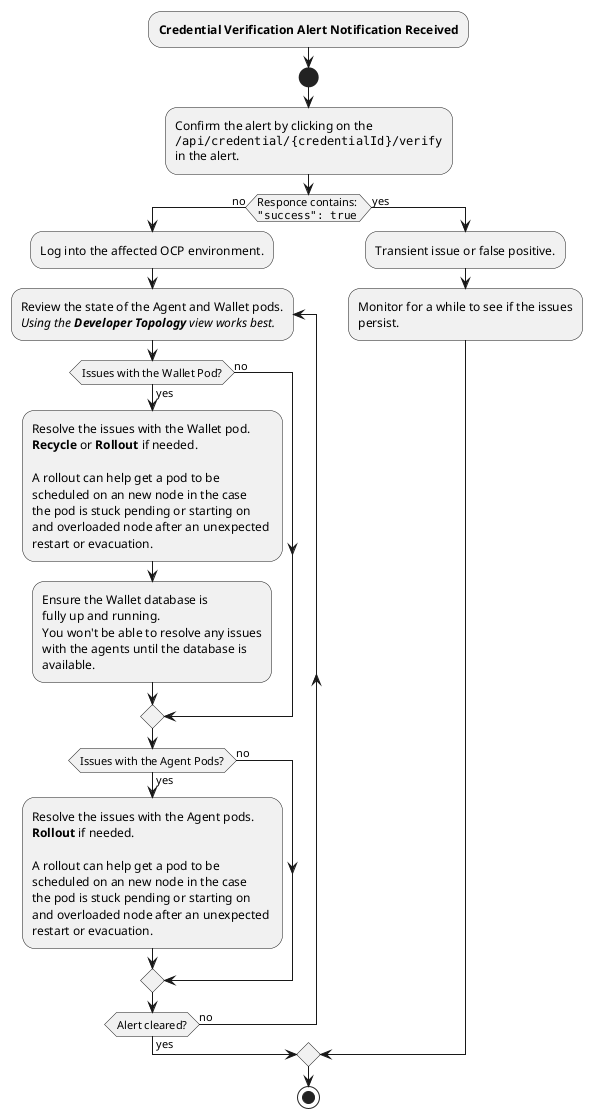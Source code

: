 @startuml

:**Credential Verification Alert Notification Received**;
start
:Confirm the alert by clicking on the 
""/api/credential/{credentialId}/verify""
in the alert.;
if (Responce contains: \n"""success": true"") then (no)
  :Log into the affected OCP environment.;
  repeat :Review the state of the Agent and Wallet pods.\n//Using the **Developer Topology** view works best.//;
    if(Issues with the Wallet Pod?) then (yes)
      :Resolve the issues with the Wallet pod.
      **Recycle** or **Rollout** if needed.

      A rollout can help get a pod to be
      scheduled on an new node in the case 
      the pod is stuck pending or starting on
      and overloaded node after an unexpected 
      restart or evacuation.;
      :Ensure the Wallet database is
      fully up and running.
      You won't be able to resolve any issues
      with the agents until the database is
      available.;
    else (no)
    endif
    if(Issues with the Agent Pods?) then (yes)
      :Resolve the issues with the Agent pods.
      **Rollout** if needed.
      
      A rollout can help get a pod to be
      scheduled on an new node in the case 
      the pod is stuck pending or starting on
      and overloaded node after an unexpected 
      restart or evacuation.;
    else (no)
    endif
  repeat while (Alert cleared?) is (no) not (yes)
else (yes)
    :Transient issue or false positive.;
    :Monitor for a while to see if the issues
    persist.;
endif
stop
@enduml
